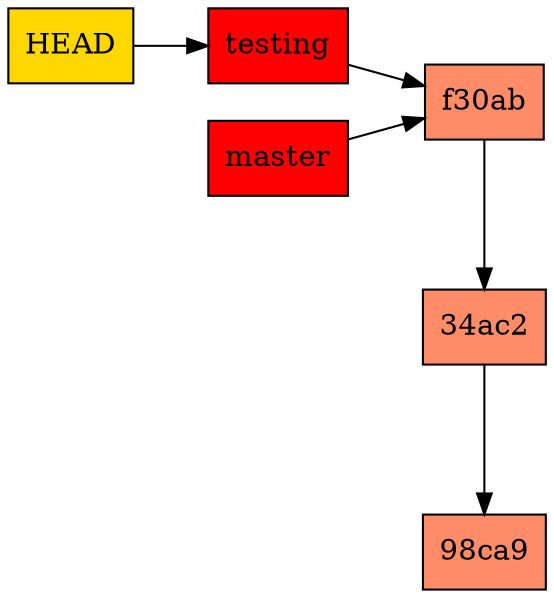 digraph git {
    graph [dpi=300]
    rankdir="LR"

    commit1 [label="98ca9", shape="rect", style="filled", fillcolor="salmon1"]
    commit2 [label="34ac2", shape="rect", style="filled", fillcolor="salmon1"]
    commit3 [label="f30ab", shape="rect", style="filled", fillcolor="salmon1"]
    testing [label="testing", shape="rect", style="filled", fillcolor="red"]
    master [label="master", shape="rect", style="filled", fillcolor="red"]
    head [label="HEAD", shape="rect", style="filled", fillcolor="gold"]

    {rank="same"; head}
    {rank="same"; master}
    {rank="same"; commit1; commit2; commit3} 
    {rank="same"; testing}

    commit2 -> commit1 [minlen=4]
    commit3 -> commit2 [minlen=4]

    testing -> commit3
    master -> commit3
    
    head -> testing
}